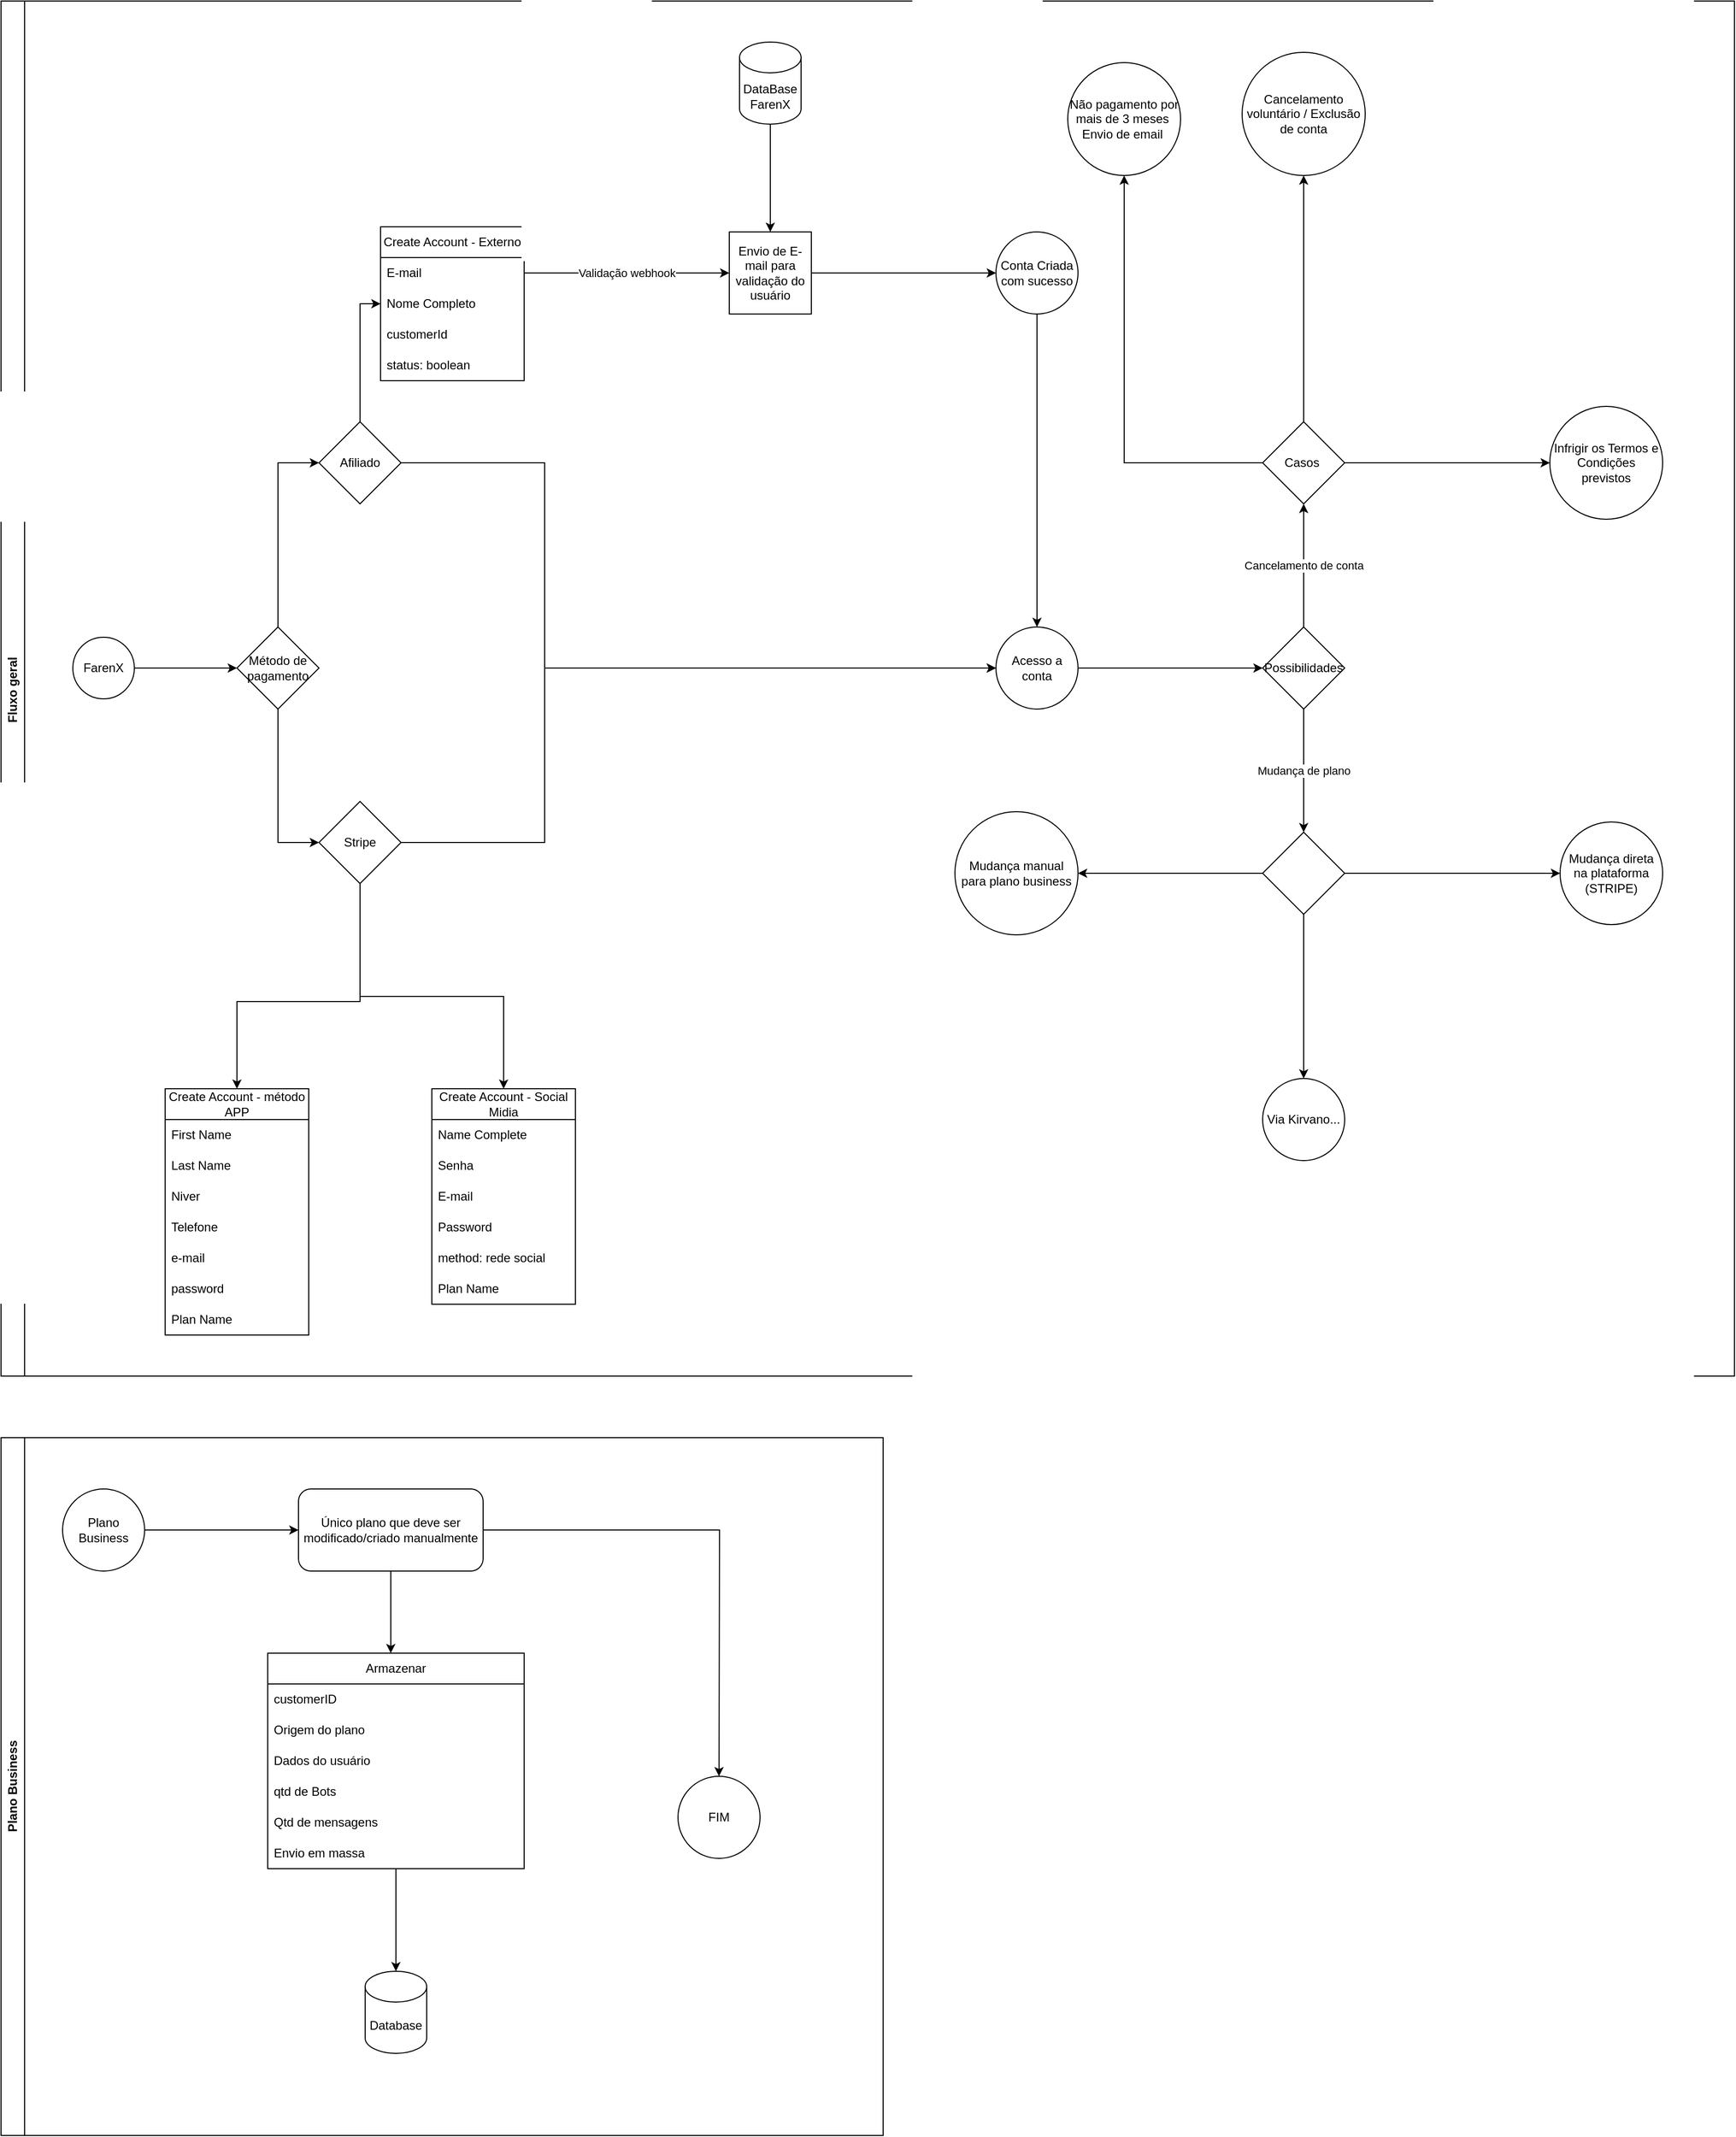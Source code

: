 <mxfile version="24.7.8">
  <diagram name="Page-1" id="uVq2KMYGm8IPo_6gR5oM">
    <mxGraphModel dx="3846" dy="2736" grid="1" gridSize="10" guides="1" tooltips="1" connect="1" arrows="1" fold="1" page="1" pageScale="1" pageWidth="850" pageHeight="1100" math="0" shadow="0">
      <root>
        <mxCell id="0" />
        <mxCell id="1" parent="0" />
        <mxCell id="Xn-9EYfsTyqtKakacqXI-15" style="edgeStyle=orthogonalEdgeStyle;rounded=0;orthogonalLoop=1;jettySize=auto;html=1;" parent="1" source="Xn-9EYfsTyqtKakacqXI-14" edge="1">
          <mxGeometry relative="1" as="geometry">
            <mxPoint x="160" y="520" as="targetPoint" />
          </mxGeometry>
        </mxCell>
        <mxCell id="Xn-9EYfsTyqtKakacqXI-14" value="FarenX" style="ellipse;whiteSpace=wrap;html=1;aspect=fixed;" parent="1" vertex="1">
          <mxGeometry y="490" width="60" height="60" as="geometry" />
        </mxCell>
        <mxCell id="Xn-9EYfsTyqtKakacqXI-17" style="edgeStyle=orthogonalEdgeStyle;rounded=0;orthogonalLoop=1;jettySize=auto;html=1;entryX=0;entryY=0.5;entryDx=0;entryDy=0;" parent="1" source="Xn-9EYfsTyqtKakacqXI-16" target="Xn-9EYfsTyqtKakacqXI-18" edge="1">
          <mxGeometry relative="1" as="geometry">
            <mxPoint x="200" y="360" as="targetPoint" />
          </mxGeometry>
        </mxCell>
        <mxCell id="Xn-9EYfsTyqtKakacqXI-19" style="edgeStyle=orthogonalEdgeStyle;rounded=0;orthogonalLoop=1;jettySize=auto;html=1;entryX=0;entryY=0.5;entryDx=0;entryDy=0;" parent="1" source="Xn-9EYfsTyqtKakacqXI-16" target="Xn-9EYfsTyqtKakacqXI-20" edge="1">
          <mxGeometry relative="1" as="geometry">
            <mxPoint x="200" y="700" as="targetPoint" />
          </mxGeometry>
        </mxCell>
        <mxCell id="Xn-9EYfsTyqtKakacqXI-16" value="Método de pagamento" style="rhombus;whiteSpace=wrap;html=1;" parent="1" vertex="1">
          <mxGeometry x="160" y="480" width="80" height="80" as="geometry" />
        </mxCell>
        <mxCell id="Xn-9EYfsTyqtKakacqXI-26" style="edgeStyle=orthogonalEdgeStyle;rounded=0;orthogonalLoop=1;jettySize=auto;html=1;entryX=0;entryY=0.5;entryDx=0;entryDy=0;" parent="1" source="Xn-9EYfsTyqtKakacqXI-18" target="Xn-9EYfsTyqtKakacqXI-23" edge="1">
          <mxGeometry relative="1" as="geometry" />
        </mxCell>
        <mxCell id="Xn-9EYfsTyqtKakacqXI-36" style="edgeStyle=orthogonalEdgeStyle;rounded=0;orthogonalLoop=1;jettySize=auto;html=1;exitX=1;exitY=0.5;exitDx=0;exitDy=0;entryX=0;entryY=0.5;entryDx=0;entryDy=0;" parent="1" source="Xn-9EYfsTyqtKakacqXI-18" target="Xn-9EYfsTyqtKakacqXI-37" edge="1">
          <mxGeometry relative="1" as="geometry">
            <mxPoint x="880" y="320" as="targetPoint" />
            <Array as="points">
              <mxPoint x="460" y="320" />
              <mxPoint x="460" y="520" />
            </Array>
          </mxGeometry>
        </mxCell>
        <mxCell id="Xn-9EYfsTyqtKakacqXI-18" value="Afiliado" style="rhombus;whiteSpace=wrap;html=1;" parent="1" vertex="1">
          <mxGeometry x="240" y="280.0" width="80" height="80" as="geometry" />
        </mxCell>
        <mxCell id="Xn-9EYfsTyqtKakacqXI-38" style="edgeStyle=orthogonalEdgeStyle;rounded=0;orthogonalLoop=1;jettySize=auto;html=1;exitX=1;exitY=0.5;exitDx=0;exitDy=0;entryX=0;entryY=0.5;entryDx=0;entryDy=0;" parent="1" source="Xn-9EYfsTyqtKakacqXI-20" target="Xn-9EYfsTyqtKakacqXI-37" edge="1">
          <mxGeometry relative="1" as="geometry">
            <Array as="points">
              <mxPoint x="460" y="690" />
              <mxPoint x="460" y="520" />
            </Array>
          </mxGeometry>
        </mxCell>
        <mxCell id="Xn-9EYfsTyqtKakacqXI-39" style="edgeStyle=orthogonalEdgeStyle;rounded=0;orthogonalLoop=1;jettySize=auto;html=1;exitX=0.5;exitY=1;exitDx=0;exitDy=0;entryX=0.5;entryY=0;entryDx=0;entryDy=0;" parent="1" source="Xn-9EYfsTyqtKakacqXI-20" target="Xn-9EYfsTyqtKakacqXI-40" edge="1">
          <mxGeometry relative="1" as="geometry">
            <mxPoint x="280" y="840" as="targetPoint" />
            <Array as="points">
              <mxPoint x="280" y="845" />
              <mxPoint x="160" y="845" />
            </Array>
          </mxGeometry>
        </mxCell>
        <mxCell id="Xn-9EYfsTyqtKakacqXI-48" style="edgeStyle=orthogonalEdgeStyle;rounded=0;orthogonalLoop=1;jettySize=auto;html=1;entryX=0.5;entryY=0;entryDx=0;entryDy=0;" parent="1" source="Xn-9EYfsTyqtKakacqXI-20" target="Xn-9EYfsTyqtKakacqXI-49" edge="1">
          <mxGeometry relative="1" as="geometry">
            <mxPoint x="400" y="920" as="targetPoint" />
            <Array as="points">
              <mxPoint x="280" y="840" />
              <mxPoint x="420" y="840" />
            </Array>
          </mxGeometry>
        </mxCell>
        <mxCell id="Xn-9EYfsTyqtKakacqXI-20" value="Stripe" style="rhombus;whiteSpace=wrap;html=1;" parent="1" vertex="1">
          <mxGeometry x="240" y="650" width="80" height="80" as="geometry" />
        </mxCell>
        <mxCell id="Xn-9EYfsTyqtKakacqXI-21" value="Create Account - Externo" style="swimlane;fontStyle=0;childLayout=stackLayout;horizontal=1;startSize=30;horizontalStack=0;resizeParent=1;resizeParentMax=0;resizeLast=0;collapsible=1;marginBottom=0;whiteSpace=wrap;html=1;" parent="1" vertex="1">
          <mxGeometry x="300" y="90" width="140" height="150" as="geometry" />
        </mxCell>
        <mxCell id="Xn-9EYfsTyqtKakacqXI-22" value="E-mail" style="text;strokeColor=none;fillColor=none;align=left;verticalAlign=middle;spacingLeft=4;spacingRight=4;overflow=hidden;points=[[0,0.5],[1,0.5]];portConstraint=eastwest;rotatable=0;whiteSpace=wrap;html=1;" parent="Xn-9EYfsTyqtKakacqXI-21" vertex="1">
          <mxGeometry y="30" width="140" height="30" as="geometry" />
        </mxCell>
        <mxCell id="Xn-9EYfsTyqtKakacqXI-23" value="Nome Completo" style="text;strokeColor=none;fillColor=none;align=left;verticalAlign=middle;spacingLeft=4;spacingRight=4;overflow=hidden;points=[[0,0.5],[1,0.5]];portConstraint=eastwest;rotatable=0;whiteSpace=wrap;html=1;" parent="Xn-9EYfsTyqtKakacqXI-21" vertex="1">
          <mxGeometry y="60" width="140" height="30" as="geometry" />
        </mxCell>
        <mxCell id="Xn-9EYfsTyqtKakacqXI-24" value="customerId" style="text;strokeColor=none;fillColor=none;align=left;verticalAlign=middle;spacingLeft=4;spacingRight=4;overflow=hidden;points=[[0,0.5],[1,0.5]];portConstraint=eastwest;rotatable=0;whiteSpace=wrap;html=1;" parent="Xn-9EYfsTyqtKakacqXI-21" vertex="1">
          <mxGeometry y="90" width="140" height="30" as="geometry" />
        </mxCell>
        <mxCell id="Xn-9EYfsTyqtKakacqXI-25" value="status: boolean" style="text;strokeColor=none;fillColor=none;align=left;verticalAlign=middle;spacingLeft=4;spacingRight=4;overflow=hidden;points=[[0,0.5],[1,0.5]];portConstraint=eastwest;rotatable=0;whiteSpace=wrap;html=1;" parent="Xn-9EYfsTyqtKakacqXI-21" vertex="1">
          <mxGeometry y="120" width="140" height="30" as="geometry" />
        </mxCell>
        <mxCell id="Xn-9EYfsTyqtKakacqXI-28" value="" style="endArrow=classic;html=1;rounded=0;exitX=1;exitY=0.5;exitDx=0;exitDy=0;entryX=0;entryY=0.5;entryDx=0;entryDy=0;" parent="1" source="Xn-9EYfsTyqtKakacqXI-22" target="Xn-9EYfsTyqtKakacqXI-31" edge="1">
          <mxGeometry relative="1" as="geometry">
            <mxPoint x="200" y="410" as="sourcePoint" />
            <mxPoint x="640" y="195" as="targetPoint" />
          </mxGeometry>
        </mxCell>
        <mxCell id="Xn-9EYfsTyqtKakacqXI-29" value="Validação webhook" style="edgeLabel;resizable=0;html=1;;align=center;verticalAlign=middle;" parent="Xn-9EYfsTyqtKakacqXI-28" connectable="0" vertex="1">
          <mxGeometry relative="1" as="geometry" />
        </mxCell>
        <mxCell id="Xn-9EYfsTyqtKakacqXI-32" style="edgeStyle=orthogonalEdgeStyle;rounded=0;orthogonalLoop=1;jettySize=auto;html=1;entryX=0.5;entryY=0;entryDx=0;entryDy=0;" parent="1" source="Xn-9EYfsTyqtKakacqXI-30" target="Xn-9EYfsTyqtKakacqXI-31" edge="1">
          <mxGeometry relative="1" as="geometry" />
        </mxCell>
        <mxCell id="Xn-9EYfsTyqtKakacqXI-30" value="DataBase FarenX" style="shape=cylinder3;whiteSpace=wrap;html=1;boundedLbl=1;backgroundOutline=1;size=15;" parent="1" vertex="1">
          <mxGeometry x="650" y="-90" width="60" height="80" as="geometry" />
        </mxCell>
        <mxCell id="Xn-9EYfsTyqtKakacqXI-33" style="edgeStyle=orthogonalEdgeStyle;rounded=0;orthogonalLoop=1;jettySize=auto;html=1;exitX=1;exitY=0.5;exitDx=0;exitDy=0;entryX=0;entryY=0.5;entryDx=0;entryDy=0;" parent="1" source="Xn-9EYfsTyqtKakacqXI-31" target="Xn-9EYfsTyqtKakacqXI-34" edge="1">
          <mxGeometry relative="1" as="geometry">
            <mxPoint x="900" y="135" as="targetPoint" />
          </mxGeometry>
        </mxCell>
        <mxCell id="Xn-9EYfsTyqtKakacqXI-31" value="Envio de E-mail para validação do usuário" style="whiteSpace=wrap;html=1;aspect=fixed;" parent="1" vertex="1">
          <mxGeometry x="640" y="95" width="80" height="80" as="geometry" />
        </mxCell>
        <mxCell id="Xn-9EYfsTyqtKakacqXI-35" style="edgeStyle=orthogonalEdgeStyle;rounded=0;orthogonalLoop=1;jettySize=auto;html=1;exitX=0.5;exitY=1;exitDx=0;exitDy=0;" parent="1" source="Xn-9EYfsTyqtKakacqXI-34" target="Xn-9EYfsTyqtKakacqXI-37" edge="1">
          <mxGeometry relative="1" as="geometry">
            <mxPoint x="940" y="290" as="targetPoint" />
          </mxGeometry>
        </mxCell>
        <mxCell id="Xn-9EYfsTyqtKakacqXI-34" value="Conta Criada com sucesso" style="ellipse;whiteSpace=wrap;html=1;aspect=fixed;" parent="1" vertex="1">
          <mxGeometry x="900" y="95" width="80" height="80" as="geometry" />
        </mxCell>
        <mxCell id="Xn-9EYfsTyqtKakacqXI-60" style="edgeStyle=orthogonalEdgeStyle;rounded=0;orthogonalLoop=1;jettySize=auto;html=1;" parent="1" source="Xn-9EYfsTyqtKakacqXI-37" target="Xn-9EYfsTyqtKakacqXI-61" edge="1">
          <mxGeometry relative="1" as="geometry">
            <mxPoint x="1200" y="520" as="targetPoint" />
          </mxGeometry>
        </mxCell>
        <mxCell id="Xn-9EYfsTyqtKakacqXI-37" value="Acesso a conta" style="ellipse;whiteSpace=wrap;html=1;aspect=fixed;" parent="1" vertex="1">
          <mxGeometry x="900" y="480" width="80" height="80" as="geometry" />
        </mxCell>
        <mxCell id="Xn-9EYfsTyqtKakacqXI-40" value="Create Account - método APP" style="swimlane;fontStyle=0;childLayout=stackLayout;horizontal=1;startSize=30;horizontalStack=0;resizeParent=1;resizeParentMax=0;resizeLast=0;collapsible=1;marginBottom=0;whiteSpace=wrap;html=1;" parent="1" vertex="1">
          <mxGeometry x="90" y="930" width="140" height="240" as="geometry" />
        </mxCell>
        <mxCell id="Xn-9EYfsTyqtKakacqXI-41" value="First Name" style="text;strokeColor=none;fillColor=none;align=left;verticalAlign=middle;spacingLeft=4;spacingRight=4;overflow=hidden;points=[[0,0.5],[1,0.5]];portConstraint=eastwest;rotatable=0;whiteSpace=wrap;html=1;" parent="Xn-9EYfsTyqtKakacqXI-40" vertex="1">
          <mxGeometry y="30" width="140" height="30" as="geometry" />
        </mxCell>
        <mxCell id="Xn-9EYfsTyqtKakacqXI-42" value="Last Name" style="text;strokeColor=none;fillColor=none;align=left;verticalAlign=middle;spacingLeft=4;spacingRight=4;overflow=hidden;points=[[0,0.5],[1,0.5]];portConstraint=eastwest;rotatable=0;whiteSpace=wrap;html=1;" parent="Xn-9EYfsTyqtKakacqXI-40" vertex="1">
          <mxGeometry y="60" width="140" height="30" as="geometry" />
        </mxCell>
        <mxCell id="Xn-9EYfsTyqtKakacqXI-43" value="Niver" style="text;strokeColor=none;fillColor=none;align=left;verticalAlign=middle;spacingLeft=4;spacingRight=4;overflow=hidden;points=[[0,0.5],[1,0.5]];portConstraint=eastwest;rotatable=0;whiteSpace=wrap;html=1;" parent="Xn-9EYfsTyqtKakacqXI-40" vertex="1">
          <mxGeometry y="90" width="140" height="30" as="geometry" />
        </mxCell>
        <mxCell id="Xn-9EYfsTyqtKakacqXI-44" value="Telefone" style="text;strokeColor=none;fillColor=none;align=left;verticalAlign=middle;spacingLeft=4;spacingRight=4;overflow=hidden;points=[[0,0.5],[1,0.5]];portConstraint=eastwest;rotatable=0;whiteSpace=wrap;html=1;" parent="Xn-9EYfsTyqtKakacqXI-40" vertex="1">
          <mxGeometry y="120" width="140" height="30" as="geometry" />
        </mxCell>
        <mxCell id="Xn-9EYfsTyqtKakacqXI-45" value="e-mail" style="text;strokeColor=none;fillColor=none;align=left;verticalAlign=middle;spacingLeft=4;spacingRight=4;overflow=hidden;points=[[0,0.5],[1,0.5]];portConstraint=eastwest;rotatable=0;whiteSpace=wrap;html=1;" parent="Xn-9EYfsTyqtKakacqXI-40" vertex="1">
          <mxGeometry y="150" width="140" height="30" as="geometry" />
        </mxCell>
        <mxCell id="Xn-9EYfsTyqtKakacqXI-46" value="password" style="text;strokeColor=none;fillColor=none;align=left;verticalAlign=middle;spacingLeft=4;spacingRight=4;overflow=hidden;points=[[0,0.5],[1,0.5]];portConstraint=eastwest;rotatable=0;whiteSpace=wrap;html=1;" parent="Xn-9EYfsTyqtKakacqXI-40" vertex="1">
          <mxGeometry y="180" width="140" height="30" as="geometry" />
        </mxCell>
        <mxCell id="Xn-9EYfsTyqtKakacqXI-47" value="Plan Name" style="text;strokeColor=none;fillColor=none;align=left;verticalAlign=middle;spacingLeft=4;spacingRight=4;overflow=hidden;points=[[0,0.5],[1,0.5]];portConstraint=eastwest;rotatable=0;whiteSpace=wrap;html=1;" parent="Xn-9EYfsTyqtKakacqXI-40" vertex="1">
          <mxGeometry y="210" width="140" height="30" as="geometry" />
        </mxCell>
        <mxCell id="Xn-9EYfsTyqtKakacqXI-49" value="Create Account - Social Midia" style="swimlane;fontStyle=0;childLayout=stackLayout;horizontal=1;startSize=30;horizontalStack=0;resizeParent=1;resizeParentMax=0;resizeLast=0;collapsible=1;marginBottom=0;whiteSpace=wrap;html=1;" parent="1" vertex="1">
          <mxGeometry x="350" y="930" width="140" height="210" as="geometry" />
        </mxCell>
        <mxCell id="Xn-9EYfsTyqtKakacqXI-50" value="Name Complete" style="text;strokeColor=none;fillColor=none;align=left;verticalAlign=middle;spacingLeft=4;spacingRight=4;overflow=hidden;points=[[0,0.5],[1,0.5]];portConstraint=eastwest;rotatable=0;whiteSpace=wrap;html=1;" parent="Xn-9EYfsTyqtKakacqXI-49" vertex="1">
          <mxGeometry y="30" width="140" height="30" as="geometry" />
        </mxCell>
        <mxCell id="Xn-9EYfsTyqtKakacqXI-57" value="Senha" style="text;strokeColor=none;fillColor=none;align=left;verticalAlign=middle;spacingLeft=4;spacingRight=4;overflow=hidden;points=[[0,0.5],[1,0.5]];portConstraint=eastwest;rotatable=0;whiteSpace=wrap;html=1;" parent="Xn-9EYfsTyqtKakacqXI-49" vertex="1">
          <mxGeometry y="60" width="140" height="30" as="geometry" />
        </mxCell>
        <mxCell id="Xn-9EYfsTyqtKakacqXI-51" value="E-mail" style="text;strokeColor=none;fillColor=none;align=left;verticalAlign=middle;spacingLeft=4;spacingRight=4;overflow=hidden;points=[[0,0.5],[1,0.5]];portConstraint=eastwest;rotatable=0;whiteSpace=wrap;html=1;" parent="Xn-9EYfsTyqtKakacqXI-49" vertex="1">
          <mxGeometry y="90" width="140" height="30" as="geometry" />
        </mxCell>
        <mxCell id="Xn-9EYfsTyqtKakacqXI-58" value="Password" style="text;strokeColor=none;fillColor=none;align=left;verticalAlign=middle;spacingLeft=4;spacingRight=4;overflow=hidden;points=[[0,0.5],[1,0.5]];portConstraint=eastwest;rotatable=0;whiteSpace=wrap;html=1;" parent="Xn-9EYfsTyqtKakacqXI-49" vertex="1">
          <mxGeometry y="120" width="140" height="30" as="geometry" />
        </mxCell>
        <mxCell id="Xn-9EYfsTyqtKakacqXI-54" value="method: rede social&amp;nbsp;" style="text;strokeColor=none;fillColor=none;align=left;verticalAlign=middle;spacingLeft=4;spacingRight=4;overflow=hidden;points=[[0,0.5],[1,0.5]];portConstraint=eastwest;rotatable=0;whiteSpace=wrap;html=1;" parent="Xn-9EYfsTyqtKakacqXI-49" vertex="1">
          <mxGeometry y="150" width="140" height="30" as="geometry" />
        </mxCell>
        <mxCell id="Xn-9EYfsTyqtKakacqXI-59" value="Plan Name" style="text;strokeColor=none;fillColor=none;align=left;verticalAlign=middle;spacingLeft=4;spacingRight=4;overflow=hidden;points=[[0,0.5],[1,0.5]];portConstraint=eastwest;rotatable=0;whiteSpace=wrap;html=1;" parent="Xn-9EYfsTyqtKakacqXI-49" vertex="1">
          <mxGeometry y="180" width="140" height="30" as="geometry" />
        </mxCell>
        <mxCell id="Xn-9EYfsTyqtKakacqXI-61" value="Possibilidades" style="rhombus;whiteSpace=wrap;html=1;" parent="1" vertex="1">
          <mxGeometry x="1160" y="480" width="80" height="80" as="geometry" />
        </mxCell>
        <mxCell id="Xn-9EYfsTyqtKakacqXI-63" value="" style="endArrow=classic;html=1;rounded=0;exitX=0.5;exitY=0;exitDx=0;exitDy=0;" parent="1" source="Xn-9EYfsTyqtKakacqXI-61" edge="1">
          <mxGeometry relative="1" as="geometry">
            <mxPoint x="1070" y="370" as="sourcePoint" />
            <mxPoint x="1200" y="360" as="targetPoint" />
          </mxGeometry>
        </mxCell>
        <mxCell id="Xn-9EYfsTyqtKakacqXI-64" value="Cancelamento de conta" style="edgeLabel;resizable=0;html=1;;align=center;verticalAlign=middle;" parent="Xn-9EYfsTyqtKakacqXI-63" connectable="0" vertex="1">
          <mxGeometry relative="1" as="geometry" />
        </mxCell>
        <mxCell id="Xn-9EYfsTyqtKakacqXI-66" value="" style="endArrow=classic;html=1;rounded=0;exitX=0.5;exitY=1;exitDx=0;exitDy=0;" parent="1" source="Xn-9EYfsTyqtKakacqXI-61" edge="1">
          <mxGeometry relative="1" as="geometry">
            <mxPoint x="1070" y="470" as="sourcePoint" />
            <mxPoint x="1200" y="680" as="targetPoint" />
          </mxGeometry>
        </mxCell>
        <mxCell id="Xn-9EYfsTyqtKakacqXI-67" value="Mudança de plano" style="edgeLabel;resizable=0;html=1;;align=center;verticalAlign=middle;" parent="Xn-9EYfsTyqtKakacqXI-66" connectable="0" vertex="1">
          <mxGeometry relative="1" as="geometry" />
        </mxCell>
        <mxCell id="tZgfe88fx2boceT65zZE-2" style="edgeStyle=orthogonalEdgeStyle;rounded=0;orthogonalLoop=1;jettySize=auto;html=1;" edge="1" parent="1" source="tZgfe88fx2boceT65zZE-1">
          <mxGeometry relative="1" as="geometry">
            <mxPoint x="1200" y="40" as="targetPoint" />
          </mxGeometry>
        </mxCell>
        <mxCell id="tZgfe88fx2boceT65zZE-3" style="edgeStyle=orthogonalEdgeStyle;rounded=0;orthogonalLoop=1;jettySize=auto;html=1;" edge="1" parent="1" source="tZgfe88fx2boceT65zZE-1">
          <mxGeometry relative="1" as="geometry">
            <mxPoint x="1440" y="320" as="targetPoint" />
          </mxGeometry>
        </mxCell>
        <mxCell id="tZgfe88fx2boceT65zZE-6" style="edgeStyle=orthogonalEdgeStyle;rounded=0;orthogonalLoop=1;jettySize=auto;html=1;" edge="1" parent="1" source="tZgfe88fx2boceT65zZE-1" target="tZgfe88fx2boceT65zZE-7">
          <mxGeometry relative="1" as="geometry">
            <mxPoint x="1030" y="40" as="targetPoint" />
          </mxGeometry>
        </mxCell>
        <mxCell id="tZgfe88fx2boceT65zZE-1" value="Casos&amp;nbsp;" style="rhombus;whiteSpace=wrap;html=1;" vertex="1" parent="1">
          <mxGeometry x="1160" y="280" width="80" height="80" as="geometry" />
        </mxCell>
        <mxCell id="tZgfe88fx2boceT65zZE-4" value="Cancelamento voluntário / Exclusão de conta" style="ellipse;whiteSpace=wrap;html=1;aspect=fixed;" vertex="1" parent="1">
          <mxGeometry x="1140" y="-80" width="120" height="120" as="geometry" />
        </mxCell>
        <mxCell id="tZgfe88fx2boceT65zZE-5" value="Infrigir os Termos e Condições previstos" style="ellipse;whiteSpace=wrap;html=1;aspect=fixed;" vertex="1" parent="1">
          <mxGeometry x="1440" y="265" width="110" height="110" as="geometry" />
        </mxCell>
        <mxCell id="tZgfe88fx2boceT65zZE-7" value="Não pagamento por mais de 3 meses&amp;nbsp;&lt;div&gt;Envio de email&amp;nbsp;&lt;/div&gt;" style="ellipse;whiteSpace=wrap;html=1;aspect=fixed;" vertex="1" parent="1">
          <mxGeometry x="970" y="-70" width="110" height="110" as="geometry" />
        </mxCell>
        <mxCell id="tZgfe88fx2boceT65zZE-9" style="edgeStyle=orthogonalEdgeStyle;rounded=0;orthogonalLoop=1;jettySize=auto;html=1;" edge="1" parent="1" source="tZgfe88fx2boceT65zZE-8" target="tZgfe88fx2boceT65zZE-10">
          <mxGeometry relative="1" as="geometry">
            <mxPoint x="1440" y="720" as="targetPoint" />
          </mxGeometry>
        </mxCell>
        <mxCell id="tZgfe88fx2boceT65zZE-11" style="edgeStyle=orthogonalEdgeStyle;rounded=0;orthogonalLoop=1;jettySize=auto;html=1;" edge="1" parent="1" source="tZgfe88fx2boceT65zZE-8" target="tZgfe88fx2boceT65zZE-12">
          <mxGeometry relative="1" as="geometry">
            <mxPoint x="1200" y="920" as="targetPoint" />
          </mxGeometry>
        </mxCell>
        <mxCell id="tZgfe88fx2boceT65zZE-13" style="edgeStyle=orthogonalEdgeStyle;rounded=0;orthogonalLoop=1;jettySize=auto;html=1;" edge="1" parent="1" source="tZgfe88fx2boceT65zZE-8" target="tZgfe88fx2boceT65zZE-14">
          <mxGeometry relative="1" as="geometry">
            <mxPoint x="1010" y="720" as="targetPoint" />
          </mxGeometry>
        </mxCell>
        <mxCell id="tZgfe88fx2boceT65zZE-8" value="" style="rhombus;whiteSpace=wrap;html=1;" vertex="1" parent="1">
          <mxGeometry x="1160" y="680" width="80" height="80" as="geometry" />
        </mxCell>
        <mxCell id="tZgfe88fx2boceT65zZE-10" value="Mudança direta na plataforma&lt;div&gt;(STRIPE)&lt;/div&gt;" style="ellipse;whiteSpace=wrap;html=1;aspect=fixed;" vertex="1" parent="1">
          <mxGeometry x="1450" y="670" width="100" height="100" as="geometry" />
        </mxCell>
        <mxCell id="tZgfe88fx2boceT65zZE-12" value="Via Kirvano..." style="ellipse;whiteSpace=wrap;html=1;aspect=fixed;" vertex="1" parent="1">
          <mxGeometry x="1160" y="920" width="80" height="80" as="geometry" />
        </mxCell>
        <mxCell id="tZgfe88fx2boceT65zZE-14" value="Mudança manual para plano business" style="ellipse;whiteSpace=wrap;html=1;aspect=fixed;" vertex="1" parent="1">
          <mxGeometry x="860" y="660" width="120" height="120" as="geometry" />
        </mxCell>
        <mxCell id="tZgfe88fx2boceT65zZE-16" style="edgeStyle=orthogonalEdgeStyle;rounded=0;orthogonalLoop=1;jettySize=auto;html=1;" edge="1" parent="1" source="tZgfe88fx2boceT65zZE-15">
          <mxGeometry relative="1" as="geometry">
            <mxPoint x="220" y="1360" as="targetPoint" />
          </mxGeometry>
        </mxCell>
        <mxCell id="tZgfe88fx2boceT65zZE-15" value="Plano Business" style="ellipse;whiteSpace=wrap;html=1;aspect=fixed;" vertex="1" parent="1">
          <mxGeometry x="-10" y="1320" width="80" height="80" as="geometry" />
        </mxCell>
        <mxCell id="tZgfe88fx2boceT65zZE-19" value="" style="edgeStyle=orthogonalEdgeStyle;rounded=0;orthogonalLoop=1;jettySize=auto;html=1;" edge="1" parent="1" source="tZgfe88fx2boceT65zZE-17">
          <mxGeometry relative="1" as="geometry">
            <mxPoint x="630" y="1600" as="targetPoint" />
          </mxGeometry>
        </mxCell>
        <mxCell id="tZgfe88fx2boceT65zZE-22" style="edgeStyle=orthogonalEdgeStyle;rounded=0;orthogonalLoop=1;jettySize=auto;html=1;entryX=0.5;entryY=0;entryDx=0;entryDy=0;" edge="1" parent="1" source="tZgfe88fx2boceT65zZE-17">
          <mxGeometry relative="1" as="geometry">
            <mxPoint x="310" y="1480" as="targetPoint" />
          </mxGeometry>
        </mxCell>
        <mxCell id="tZgfe88fx2boceT65zZE-17" value="Único plano que deve ser modificado/criado manualmente" style="rounded=1;whiteSpace=wrap;html=1;" vertex="1" parent="1">
          <mxGeometry x="220" y="1320" width="180" height="80" as="geometry" />
        </mxCell>
        <mxCell id="tZgfe88fx2boceT65zZE-20" value="Database" style="shape=cylinder3;whiteSpace=wrap;html=1;boundedLbl=1;backgroundOutline=1;size=15;" vertex="1" parent="1">
          <mxGeometry x="285" y="1790" width="60" height="80" as="geometry" />
        </mxCell>
        <mxCell id="tZgfe88fx2boceT65zZE-25" value="Armazenar" style="swimlane;fontStyle=0;childLayout=stackLayout;horizontal=1;startSize=30;horizontalStack=0;resizeParent=1;resizeParentMax=0;resizeLast=0;collapsible=1;marginBottom=0;whiteSpace=wrap;html=1;" vertex="1" parent="1">
          <mxGeometry x="190" y="1480" width="250" height="210" as="geometry" />
        </mxCell>
        <mxCell id="tZgfe88fx2boceT65zZE-26" value="customerID" style="text;strokeColor=none;fillColor=none;align=left;verticalAlign=middle;spacingLeft=4;spacingRight=4;overflow=hidden;points=[[0,0.5],[1,0.5]];portConstraint=eastwest;rotatable=0;whiteSpace=wrap;html=1;" vertex="1" parent="tZgfe88fx2boceT65zZE-25">
          <mxGeometry y="30" width="250" height="30" as="geometry" />
        </mxCell>
        <mxCell id="tZgfe88fx2boceT65zZE-32" value="Origem do plano" style="text;strokeColor=none;fillColor=none;align=left;verticalAlign=middle;spacingLeft=4;spacingRight=4;overflow=hidden;points=[[0,0.5],[1,0.5]];portConstraint=eastwest;rotatable=0;whiteSpace=wrap;html=1;" vertex="1" parent="tZgfe88fx2boceT65zZE-25">
          <mxGeometry y="60" width="250" height="30" as="geometry" />
        </mxCell>
        <mxCell id="tZgfe88fx2boceT65zZE-30" value="Dados do usuário" style="text;strokeColor=none;fillColor=none;align=left;verticalAlign=middle;spacingLeft=4;spacingRight=4;overflow=hidden;points=[[0,0.5],[1,0.5]];portConstraint=eastwest;rotatable=0;whiteSpace=wrap;html=1;" vertex="1" parent="tZgfe88fx2boceT65zZE-25">
          <mxGeometry y="90" width="250" height="30" as="geometry" />
        </mxCell>
        <mxCell id="tZgfe88fx2boceT65zZE-27" value="qtd de Bots" style="text;strokeColor=none;fillColor=none;align=left;verticalAlign=middle;spacingLeft=4;spacingRight=4;overflow=hidden;points=[[0,0.5],[1,0.5]];portConstraint=eastwest;rotatable=0;whiteSpace=wrap;html=1;" vertex="1" parent="tZgfe88fx2boceT65zZE-25">
          <mxGeometry y="120" width="250" height="30" as="geometry" />
        </mxCell>
        <mxCell id="tZgfe88fx2boceT65zZE-33" value="Qtd de mensagens" style="text;strokeColor=none;fillColor=none;align=left;verticalAlign=middle;spacingLeft=4;spacingRight=4;overflow=hidden;points=[[0,0.5],[1,0.5]];portConstraint=eastwest;rotatable=0;whiteSpace=wrap;html=1;" vertex="1" parent="tZgfe88fx2boceT65zZE-25">
          <mxGeometry y="150" width="250" height="30" as="geometry" />
        </mxCell>
        <mxCell id="tZgfe88fx2boceT65zZE-28" value="Envio em massa" style="text;strokeColor=none;fillColor=none;align=left;verticalAlign=middle;spacingLeft=4;spacingRight=4;overflow=hidden;points=[[0,0.5],[1,0.5]];portConstraint=eastwest;rotatable=0;whiteSpace=wrap;html=1;" vertex="1" parent="tZgfe88fx2boceT65zZE-25">
          <mxGeometry y="180" width="250" height="30" as="geometry" />
        </mxCell>
        <mxCell id="tZgfe88fx2boceT65zZE-34" style="edgeStyle=orthogonalEdgeStyle;rounded=0;orthogonalLoop=1;jettySize=auto;html=1;entryX=0.5;entryY=0;entryDx=0;entryDy=0;entryPerimeter=0;" edge="1" parent="1" source="tZgfe88fx2boceT65zZE-25" target="tZgfe88fx2boceT65zZE-20">
          <mxGeometry relative="1" as="geometry" />
        </mxCell>
        <mxCell id="tZgfe88fx2boceT65zZE-36" value="Plano Business" style="swimlane;horizontal=0;whiteSpace=wrap;html=1;" vertex="1" parent="1">
          <mxGeometry x="-70" y="1270" width="860" height="680" as="geometry" />
        </mxCell>
        <mxCell id="tZgfe88fx2boceT65zZE-40" value="FIM" style="ellipse;whiteSpace=wrap;html=1;aspect=fixed;" vertex="1" parent="tZgfe88fx2boceT65zZE-36">
          <mxGeometry x="660" y="330" width="80" height="80" as="geometry" />
        </mxCell>
        <mxCell id="tZgfe88fx2boceT65zZE-41" value="Fluxo geral&amp;nbsp;" style="swimlane;horizontal=0;whiteSpace=wrap;html=1;" vertex="1" parent="1">
          <mxGeometry x="-70" y="-130" width="1690" height="1340" as="geometry" />
        </mxCell>
      </root>
    </mxGraphModel>
  </diagram>
</mxfile>
